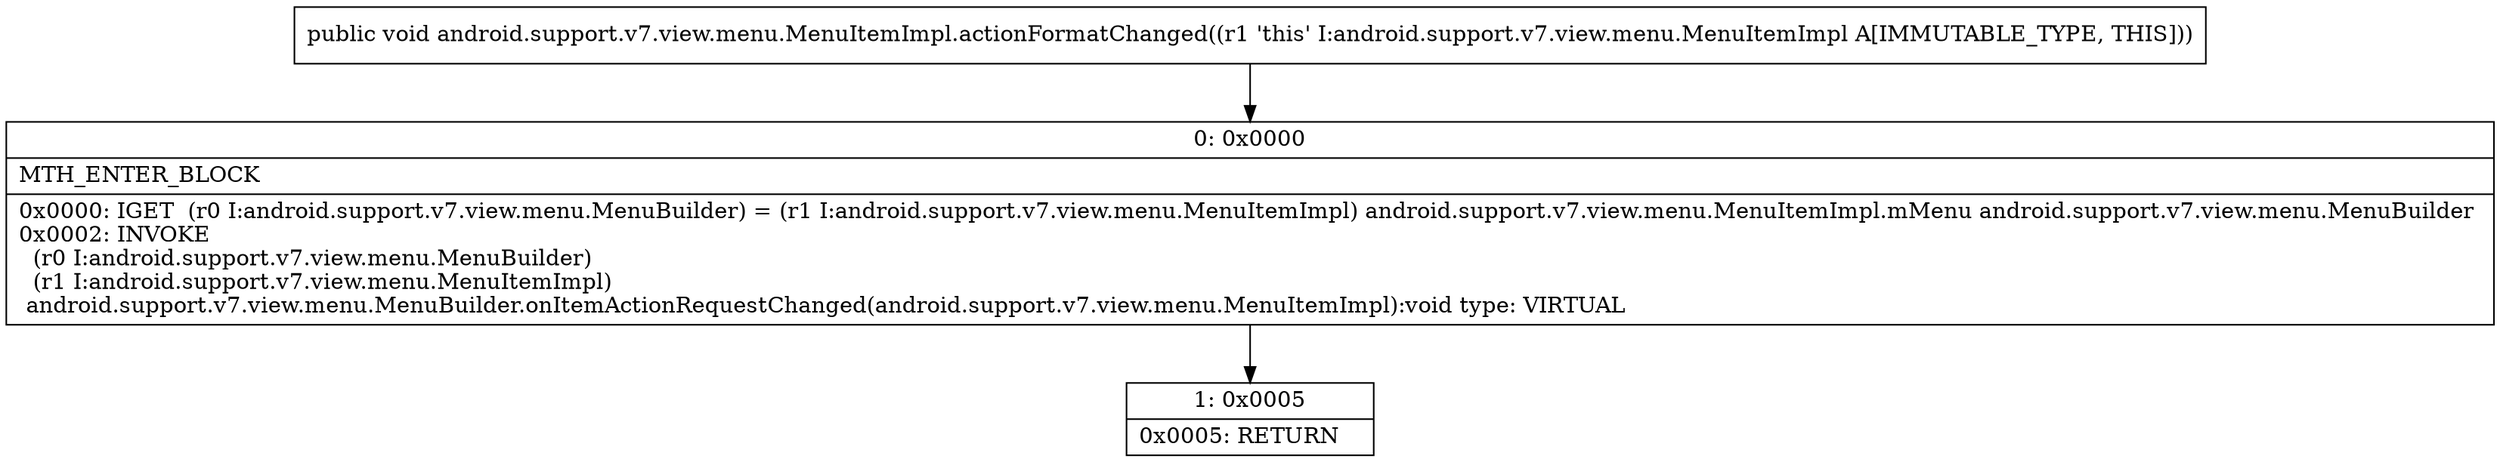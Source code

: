 digraph "CFG forandroid.support.v7.view.menu.MenuItemImpl.actionFormatChanged()V" {
Node_0 [shape=record,label="{0\:\ 0x0000|MTH_ENTER_BLOCK\l|0x0000: IGET  (r0 I:android.support.v7.view.menu.MenuBuilder) = (r1 I:android.support.v7.view.menu.MenuItemImpl) android.support.v7.view.menu.MenuItemImpl.mMenu android.support.v7.view.menu.MenuBuilder \l0x0002: INVOKE  \l  (r0 I:android.support.v7.view.menu.MenuBuilder)\l  (r1 I:android.support.v7.view.menu.MenuItemImpl)\l android.support.v7.view.menu.MenuBuilder.onItemActionRequestChanged(android.support.v7.view.menu.MenuItemImpl):void type: VIRTUAL \l}"];
Node_1 [shape=record,label="{1\:\ 0x0005|0x0005: RETURN   \l}"];
MethodNode[shape=record,label="{public void android.support.v7.view.menu.MenuItemImpl.actionFormatChanged((r1 'this' I:android.support.v7.view.menu.MenuItemImpl A[IMMUTABLE_TYPE, THIS])) }"];
MethodNode -> Node_0;
Node_0 -> Node_1;
}

